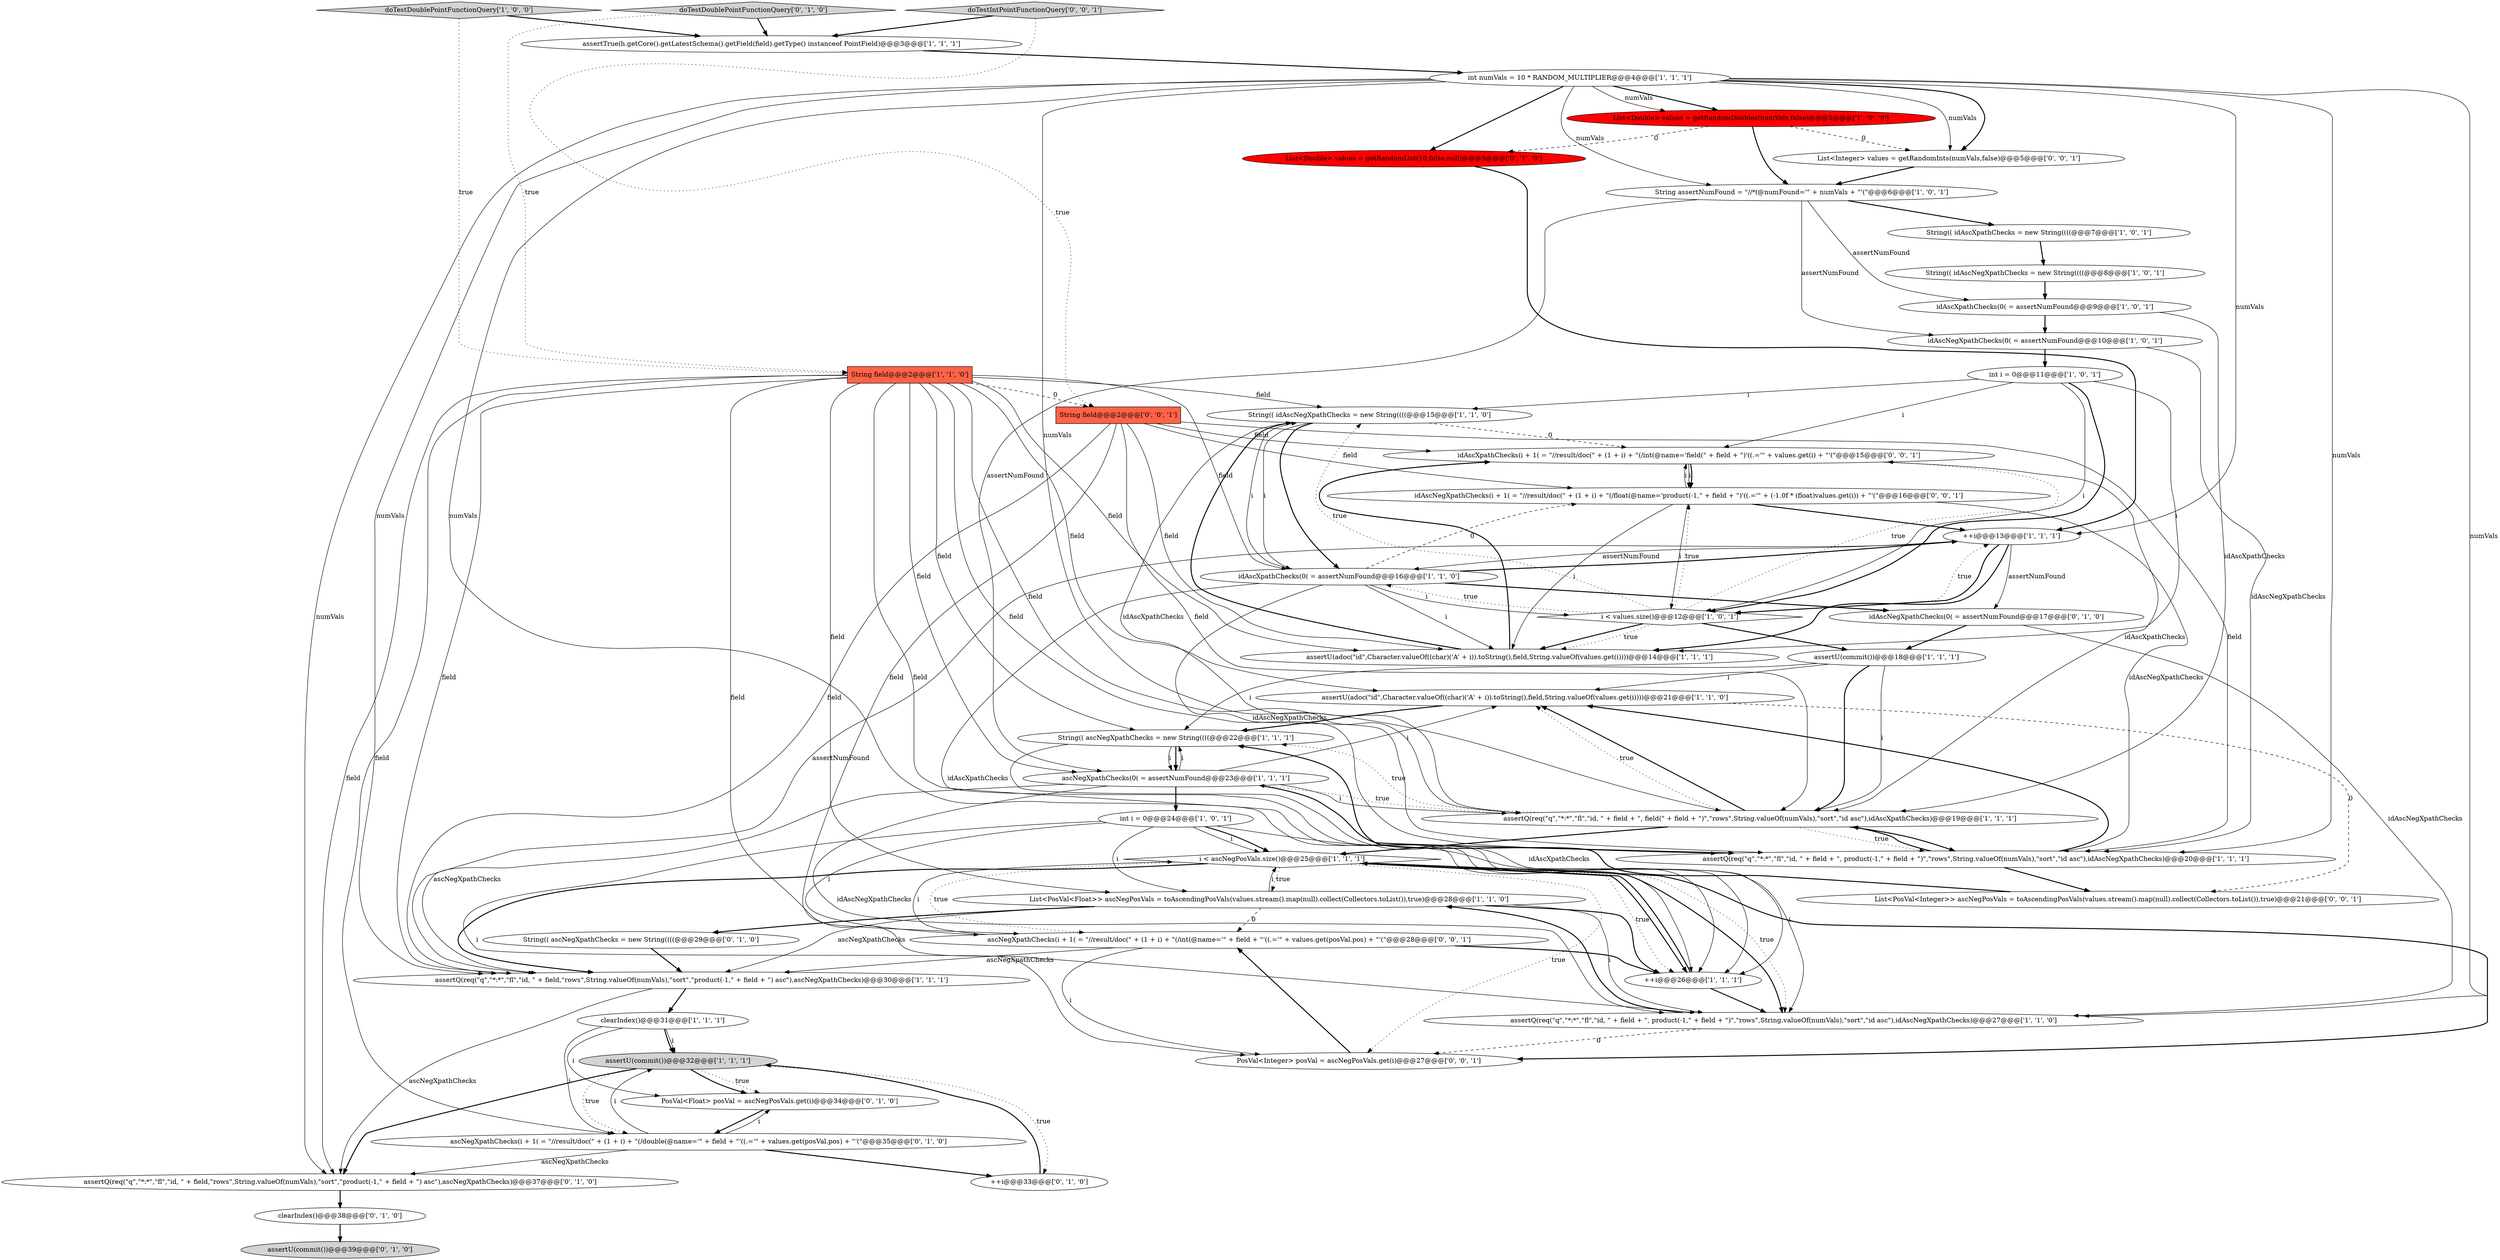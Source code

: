 digraph {
0 [style = filled, label = "assertU(adoc(\"id\",Character.valueOf((char)('A' + i)).toString(),field,String.valueOf(values.get(i))))@@@21@@@['1', '1', '0']", fillcolor = white, shape = ellipse image = "AAA0AAABBB1BBB"];
20 [style = filled, label = "assertU(commit())@@@32@@@['1', '1', '1']", fillcolor = lightgray, shape = ellipse image = "AAA0AAABBB1BBB"];
46 [style = filled, label = "idAscXpathChecks(i + 1( = \"//result/doc(\" + (1 + i) + \"(/int(@name='field(\" + field + \")'((.='\" + values.get(i) + \"'(\"@@@15@@@['0', '0', '1']", fillcolor = white, shape = ellipse image = "AAA0AAABBB3BBB"];
25 [style = filled, label = "String(( ascNegXpathChecks = new String((((@@@22@@@['1', '1', '1']", fillcolor = white, shape = ellipse image = "AAA0AAABBB1BBB"];
33 [style = filled, label = "assertU(commit())@@@39@@@['0', '1', '0']", fillcolor = lightgray, shape = ellipse image = "AAA0AAABBB2BBB"];
12 [style = filled, label = "doTestDoublePointFunctionQuery['1', '0', '0']", fillcolor = lightgray, shape = diamond image = "AAA0AAABBB1BBB"];
8 [style = filled, label = "String(( idAscNegXpathChecks = new String((((@@@15@@@['1', '1', '0']", fillcolor = white, shape = ellipse image = "AAA0AAABBB1BBB"];
42 [style = filled, label = "String field@@@2@@@['0', '0', '1']", fillcolor = tomato, shape = box image = "AAA0AAABBB3BBB"];
3 [style = filled, label = "List<Double> values = getRandomDoubles(numVals,false)@@@5@@@['1', '0', '0']", fillcolor = red, shape = ellipse image = "AAA1AAABBB1BBB"];
5 [style = filled, label = "String(( idAscNegXpathChecks = new String((((@@@8@@@['1', '0', '1']", fillcolor = white, shape = ellipse image = "AAA0AAABBB1BBB"];
17 [style = filled, label = "String field@@@2@@@['1', '1', '0']", fillcolor = tomato, shape = box image = "AAA0AAABBB1BBB"];
47 [style = filled, label = "List<PosVal<Integer>> ascNegPosVals = toAscendingPosVals(values.stream().map(null).collect(Collectors.toList()),true)@@@21@@@['0', '0', '1']", fillcolor = white, shape = ellipse image = "AAA0AAABBB3BBB"];
13 [style = filled, label = "clearIndex()@@@31@@@['1', '1', '1']", fillcolor = white, shape = ellipse image = "AAA0AAABBB1BBB"];
14 [style = filled, label = "assertQ(req(\"q\",\"*:*\",\"fl\",\"id, \" + field,\"rows\",String.valueOf(numVals),\"sort\",\"product(-1,\" + field + \") asc\"),ascNegXpathChecks)@@@30@@@['1', '1', '1']", fillcolor = white, shape = ellipse image = "AAA0AAABBB1BBB"];
32 [style = filled, label = "PosVal<Float> posVal = ascNegPosVals.get(i)@@@34@@@['0', '1', '0']", fillcolor = white, shape = ellipse image = "AAA0AAABBB2BBB"];
28 [style = filled, label = "idAscXpathChecks(0( = assertNumFound@@@16@@@['1', '1', '0']", fillcolor = white, shape = ellipse image = "AAA0AAABBB1BBB"];
38 [style = filled, label = "assertQ(req(\"q\",\"*:*\",\"fl\",\"id, \" + field,\"rows\",String.valueOf(numVals),\"sort\",\"product(-1,\" + field + \") asc\"),ascNegXpathChecks)@@@37@@@['0', '1', '0']", fillcolor = white, shape = ellipse image = "AAA0AAABBB2BBB"];
16 [style = filled, label = "assertU(commit())@@@18@@@['1', '1', '1']", fillcolor = white, shape = ellipse image = "AAA0AAABBB1BBB"];
27 [style = filled, label = "++i@@@13@@@['1', '1', '1']", fillcolor = white, shape = ellipse image = "AAA0AAABBB1BBB"];
40 [style = filled, label = "doTestIntPointFunctionQuery['0', '0', '1']", fillcolor = lightgray, shape = diamond image = "AAA0AAABBB3BBB"];
2 [style = filled, label = "int i = 0@@@24@@@['1', '0', '1']", fillcolor = white, shape = ellipse image = "AAA0AAABBB1BBB"];
24 [style = filled, label = "int i = 0@@@11@@@['1', '0', '1']", fillcolor = white, shape = ellipse image = "AAA0AAABBB1BBB"];
6 [style = filled, label = "List<PosVal<Float>> ascNegPosVals = toAscendingPosVals(values.stream().map(null).collect(Collectors.toList()),true)@@@28@@@['1', '1', '0']", fillcolor = white, shape = ellipse image = "AAA0AAABBB1BBB"];
21 [style = filled, label = "idAscXpathChecks(0( = assertNumFound@@@9@@@['1', '0', '1']", fillcolor = white, shape = ellipse image = "AAA0AAABBB1BBB"];
29 [style = filled, label = "assertTrue(h.getCore().getLatestSchema().getField(field).getType() instanceof PointField)@@@3@@@['1', '1', '1']", fillcolor = white, shape = ellipse image = "AAA0AAABBB1BBB"];
31 [style = filled, label = "idAscNegXpathChecks(0( = assertNumFound@@@17@@@['0', '1', '0']", fillcolor = white, shape = ellipse image = "AAA0AAABBB2BBB"];
23 [style = filled, label = "i < values.size()@@@12@@@['1', '0', '1']", fillcolor = white, shape = diamond image = "AAA0AAABBB1BBB"];
39 [style = filled, label = "++i@@@33@@@['0', '1', '0']", fillcolor = white, shape = ellipse image = "AAA0AAABBB2BBB"];
11 [style = filled, label = "idAscNegXpathChecks(0( = assertNumFound@@@10@@@['1', '0', '1']", fillcolor = white, shape = ellipse image = "AAA0AAABBB1BBB"];
4 [style = filled, label = "ascNegXpathChecks(0( = assertNumFound@@@23@@@['1', '1', '1']", fillcolor = white, shape = ellipse image = "AAA0AAABBB1BBB"];
44 [style = filled, label = "idAscNegXpathChecks(i + 1( = \"//result/doc(\" + (1 + i) + \"(/float(@name='product(-1,\" + field + \")'((.='\" + (-1.0f * (float)values.get(i)) + \"'(\"@@@16@@@['0', '0', '1']", fillcolor = white, shape = ellipse image = "AAA0AAABBB3BBB"];
45 [style = filled, label = "ascNegXpathChecks(i + 1( = \"//result/doc(\" + (1 + i) + \"(/int(@name='\" + field + \"'((.='\" + values.get(posVal.pos) + \"'(\"@@@28@@@['0', '0', '1']", fillcolor = white, shape = ellipse image = "AAA0AAABBB3BBB"];
26 [style = filled, label = "assertQ(req(\"q\",\"*:*\",\"fl\",\"id, \" + field + \", product(-1,\" + field + \")\",\"rows\",String.valueOf(numVals),\"sort\",\"id asc\"),idAscNegXpathChecks)@@@27@@@['1', '1', '0']", fillcolor = white, shape = ellipse image = "AAA0AAABBB1BBB"];
15 [style = filled, label = "++i@@@26@@@['1', '1', '1']", fillcolor = white, shape = ellipse image = "AAA0AAABBB1BBB"];
18 [style = filled, label = "String(( idAscXpathChecks = new String((((@@@7@@@['1', '0', '1']", fillcolor = white, shape = ellipse image = "AAA0AAABBB1BBB"];
30 [style = filled, label = "ascNegXpathChecks(i + 1( = \"//result/doc(\" + (1 + i) + \"(/double(@name='\" + field + \"'((.='\" + values.get(posVal.pos) + \"'(\"@@@35@@@['0', '1', '0']", fillcolor = white, shape = ellipse image = "AAA0AAABBB2BBB"];
37 [style = filled, label = "doTestDoublePointFunctionQuery['0', '1', '0']", fillcolor = lightgray, shape = diamond image = "AAA0AAABBB2BBB"];
34 [style = filled, label = "String(( ascNegXpathChecks = new String((((@@@29@@@['0', '1', '0']", fillcolor = white, shape = ellipse image = "AAA0AAABBB2BBB"];
22 [style = filled, label = "assertU(adoc(\"id\",Character.valueOf((char)('A' + i)).toString(),field,String.valueOf(values.get(i))))@@@14@@@['1', '1', '1']", fillcolor = white, shape = ellipse image = "AAA0AAABBB1BBB"];
41 [style = filled, label = "List<Integer> values = getRandomInts(numVals,false)@@@5@@@['0', '0', '1']", fillcolor = white, shape = ellipse image = "AAA0AAABBB3BBB"];
35 [style = filled, label = "List<Double> values = getRandomList(10,false,null)@@@5@@@['0', '1', '0']", fillcolor = red, shape = ellipse image = "AAA1AAABBB2BBB"];
10 [style = filled, label = "String assertNumFound = \"//*(@numFound='\" + numVals + \"'(\"@@@6@@@['1', '0', '1']", fillcolor = white, shape = ellipse image = "AAA0AAABBB1BBB"];
36 [style = filled, label = "clearIndex()@@@38@@@['0', '1', '0']", fillcolor = white, shape = ellipse image = "AAA0AAABBB2BBB"];
7 [style = filled, label = "i < ascNegPosVals.size()@@@25@@@['1', '1', '1']", fillcolor = white, shape = diamond image = "AAA0AAABBB1BBB"];
1 [style = filled, label = "int numVals = 10 * RANDOM_MULTIPLIER@@@4@@@['1', '1', '1']", fillcolor = white, shape = ellipse image = "AAA0AAABBB1BBB"];
9 [style = filled, label = "assertQ(req(\"q\",\"*:*\",\"fl\",\"id, \" + field + \", product(-1,\" + field + \")\",\"rows\",String.valueOf(numVals),\"sort\",\"id asc\"),idAscNegXpathChecks)@@@20@@@['1', '1', '1']", fillcolor = white, shape = ellipse image = "AAA0AAABBB1BBB"];
43 [style = filled, label = "PosVal<Integer> posVal = ascNegPosVals.get(i)@@@27@@@['0', '0', '1']", fillcolor = white, shape = ellipse image = "AAA0AAABBB3BBB"];
19 [style = filled, label = "assertQ(req(\"q\",\"*:*\",\"fl\",\"id, \" + field + \", field(\" + field + \")\",\"rows\",String.valueOf(numVals),\"sort\",\"id asc\"),idAscXpathChecks)@@@19@@@['1', '1', '1']", fillcolor = white, shape = ellipse image = "AAA0AAABBB1BBB"];
17->38 [style = solid, label="field"];
28->9 [style = solid, label="idAscNegXpathChecks"];
3->41 [style = dashed, label="0"];
17->6 [style = solid, label="field"];
23->22 [style = dotted, label="true"];
17->22 [style = solid, label="field"];
1->26 [style = solid, label="numVals"];
17->30 [style = solid, label="field"];
44->22 [style = solid, label="i"];
0->47 [style = dashed, label="0"];
45->43 [style = solid, label="i"];
36->33 [style = bold, label=""];
31->26 [style = solid, label="idAscNegXpathChecks"];
24->22 [style = solid, label="i"];
23->46 [style = dotted, label="true"];
26->43 [style = dashed, label="0"];
4->14 [style = solid, label="ascNegXpathChecks"];
7->26 [style = bold, label=""];
7->14 [style = bold, label=""];
22->8 [style = bold, label=""];
17->14 [style = solid, label="field"];
23->22 [style = bold, label=""];
23->44 [style = dotted, label="true"];
19->9 [style = bold, label=""];
20->30 [style = dotted, label="true"];
0->25 [style = bold, label=""];
30->38 [style = solid, label="ascNegXpathChecks"];
46->19 [style = solid, label="idAscXpathChecks"];
17->8 [style = solid, label="field"];
1->27 [style = solid, label="numVals"];
9->47 [style = bold, label=""];
7->43 [style = bold, label=""];
14->38 [style = solid, label="ascNegXpathChecks"];
29->1 [style = bold, label=""];
8->28 [style = solid, label="i"];
8->28 [style = bold, label=""];
7->6 [style = dotted, label="true"];
1->19 [style = solid, label="numVals"];
12->17 [style = dotted, label="true"];
42->19 [style = solid, label="field"];
28->8 [style = solid, label="i"];
22->46 [style = bold, label=""];
6->26 [style = solid, label="i"];
1->41 [style = bold, label=""];
13->32 [style = solid, label="i"];
13->20 [style = solid, label="i"];
37->29 [style = bold, label=""];
11->9 [style = solid, label="idAscNegXpathChecks"];
1->9 [style = solid, label="numVals"];
1->35 [style = bold, label=""];
24->8 [style = solid, label="i"];
4->2 [style = bold, label=""];
20->38 [style = bold, label=""];
6->7 [style = solid, label="i"];
16->19 [style = bold, label=""];
26->6 [style = bold, label=""];
8->46 [style = dashed, label="0"];
13->30 [style = solid, label="i"];
45->7 [style = solid, label="i"];
27->22 [style = bold, label=""];
43->45 [style = bold, label=""];
46->44 [style = solid, label="i"];
8->19 [style = solid, label="idAscXpathChecks"];
3->10 [style = bold, label=""];
5->21 [style = bold, label=""];
16->19 [style = solid, label="i"];
12->29 [style = bold, label=""];
47->25 [style = bold, label=""];
6->45 [style = dashed, label="0"];
21->11 [style = bold, label=""];
42->9 [style = solid, label="field"];
19->4 [style = dotted, label="true"];
19->0 [style = dotted, label="true"];
17->15 [style = solid, label="field"];
4->19 [style = solid, label="i"];
17->4 [style = solid, label="field"];
19->9 [style = dotted, label="true"];
23->27 [style = dotted, label="true"];
28->15 [style = solid, label="idAscXpathChecks"];
28->23 [style = solid, label="i"];
4->0 [style = solid, label="i"];
34->14 [style = bold, label=""];
2->45 [style = solid, label="i"];
42->44 [style = solid, label="field"];
39->20 [style = bold, label=""];
40->29 [style = bold, label=""];
40->42 [style = dotted, label="true"];
2->43 [style = solid, label="i"];
16->0 [style = solid, label="i"];
6->14 [style = solid, label="ascNegXpathChecks"];
46->44 [style = bold, label=""];
4->26 [style = solid, label="idAscNegXpathChecks"];
10->18 [style = bold, label=""];
4->9 [style = bold, label=""];
7->45 [style = dotted, label="true"];
25->4 [style = solid, label="i"];
17->9 [style = solid, label="field"];
3->35 [style = dashed, label="0"];
6->34 [style = bold, label=""];
45->15 [style = bold, label=""];
42->46 [style = solid, label="field"];
28->31 [style = bold, label=""];
23->28 [style = dotted, label="true"];
1->3 [style = bold, label=""];
7->26 [style = dotted, label="true"];
10->4 [style = solid, label="assertNumFound"];
41->10 [style = bold, label=""];
17->19 [style = solid, label="field"];
11->24 [style = bold, label=""];
32->30 [style = bold, label=""];
20->39 [style = dotted, label="true"];
7->15 [style = dotted, label="true"];
17->42 [style = dashed, label="0"];
30->20 [style = solid, label="i"];
27->14 [style = solid, label="assertNumFound"];
6->15 [style = bold, label=""];
19->0 [style = bold, label=""];
27->31 [style = solid, label="assertNumFound"];
25->15 [style = solid, label="idAscXpathChecks"];
2->26 [style = solid, label="i"];
42->14 [style = solid, label="field"];
1->14 [style = solid, label="numVals"];
17->26 [style = solid, label="field"];
42->45 [style = solid, label="field"];
9->19 [style = bold, label=""];
7->15 [style = bold, label=""];
42->22 [style = solid, label="field"];
14->13 [style = bold, label=""];
28->22 [style = solid, label="i"];
24->23 [style = solid, label="i"];
24->23 [style = bold, label=""];
2->7 [style = solid, label="i"];
44->46 [style = solid, label="i"];
23->16 [style = bold, label=""];
35->27 [style = bold, label=""];
19->25 [style = dotted, label="true"];
9->0 [style = bold, label=""];
15->7 [style = bold, label=""];
23->8 [style = dotted, label="true"];
31->16 [style = bold, label=""];
2->6 [style = solid, label="i"];
10->11 [style = solid, label="assertNumFound"];
10->21 [style = solid, label="assertNumFound"];
17->28 [style = solid, label="field"];
25->4 [style = bold, label=""];
20->32 [style = bold, label=""];
38->36 [style = bold, label=""];
1->10 [style = solid, label="numVals"];
1->38 [style = solid, label="numVals"];
27->28 [style = solid, label="assertNumFound"];
4->25 [style = solid, label="i"];
16->25 [style = solid, label="i"];
21->19 [style = solid, label="idAscXpathChecks"];
24->46 [style = solid, label="i"];
1->3 [style = solid, label="numVals"];
17->25 [style = solid, label="field"];
15->26 [style = bold, label=""];
37->17 [style = dotted, label="true"];
1->15 [style = solid, label="numVals"];
30->32 [style = solid, label="i"];
28->44 [style = dashed, label="0"];
18->5 [style = bold, label=""];
1->41 [style = solid, label="numVals"];
30->39 [style = bold, label=""];
27->23 [style = bold, label=""];
45->14 [style = solid, label="ascNegXpathChecks"];
28->27 [style = bold, label=""];
2->7 [style = bold, label=""];
17->0 [style = solid, label="field"];
44->27 [style = bold, label=""];
44->9 [style = solid, label="idAscNegXpathChecks"];
20->32 [style = dotted, label="true"];
7->43 [style = dotted, label="true"];
19->7 [style = bold, label=""];
44->23 [style = solid, label="i"];
13->20 [style = bold, label=""];
}
